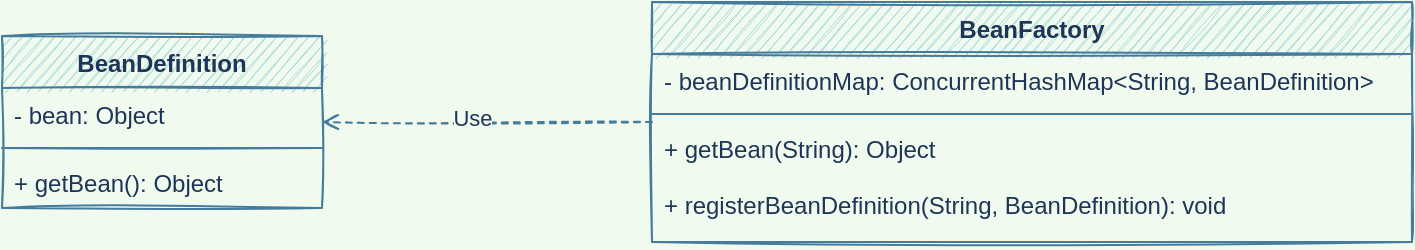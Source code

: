 <mxfile version="20.2.3" type="device"><diagram id="C5RBs43oDa-KdzZeNtuy" name="Page-1"><mxGraphModel dx="1550" dy="937" grid="1" gridSize="10" guides="1" tooltips="1" connect="1" arrows="1" fold="1" page="1" pageScale="1" pageWidth="827" pageHeight="1169" background="#F1FAEE" math="0" shadow="0"><root><mxCell id="WIyWlLk6GJQsqaUBKTNV-0"/><mxCell id="WIyWlLk6GJQsqaUBKTNV-1" parent="WIyWlLk6GJQsqaUBKTNV-0"/><mxCell id="70Hz17dm98gfEJnAwEl7-1" value="BeanDefinition" style="swimlane;fontStyle=1;align=center;verticalAlign=top;childLayout=stackLayout;horizontal=1;startSize=26;horizontalStack=0;resizeParent=1;resizeParentMax=0;resizeLast=0;collapsible=1;marginBottom=0;rounded=0;sketch=1;fillColor=#A8DADC;strokeColor=#457B9D;fontColor=#1D3557;" vertex="1" parent="WIyWlLk6GJQsqaUBKTNV-1"><mxGeometry x="50" y="647" width="160" height="86" as="geometry"/></mxCell><mxCell id="70Hz17dm98gfEJnAwEl7-2" value="- bean: Object&#10;" style="text;strokeColor=none;fillColor=none;align=left;verticalAlign=top;spacingLeft=4;spacingRight=4;overflow=hidden;rotatable=0;points=[[0,0.5],[1,0.5]];portConstraint=eastwest;rounded=0;sketch=1;fontColor=#1D3557;" vertex="1" parent="70Hz17dm98gfEJnAwEl7-1"><mxGeometry y="26" width="160" height="26" as="geometry"/></mxCell><mxCell id="70Hz17dm98gfEJnAwEl7-3" value="" style="line;strokeWidth=1;fillColor=none;align=left;verticalAlign=middle;spacingTop=-1;spacingLeft=3;spacingRight=3;rotatable=0;labelPosition=right;points=[];portConstraint=eastwest;rounded=0;sketch=1;labelBackgroundColor=#F1FAEE;strokeColor=#457B9D;fontColor=#1D3557;" vertex="1" parent="70Hz17dm98gfEJnAwEl7-1"><mxGeometry y="52" width="160" height="8" as="geometry"/></mxCell><mxCell id="70Hz17dm98gfEJnAwEl7-4" value="+ getBean(): Object" style="text;strokeColor=none;fillColor=none;align=left;verticalAlign=top;spacingLeft=4;spacingRight=4;overflow=hidden;rotatable=0;points=[[0,0.5],[1,0.5]];portConstraint=eastwest;rounded=0;sketch=1;fontColor=#1D3557;" vertex="1" parent="70Hz17dm98gfEJnAwEl7-1"><mxGeometry y="60" width="160" height="26" as="geometry"/></mxCell><mxCell id="70Hz17dm98gfEJnAwEl7-11" style="edgeStyle=orthogonalEdgeStyle;rounded=0;orthogonalLoop=1;jettySize=auto;html=1;dashed=1;endArrow=open;endFill=0;sketch=1;labelBackgroundColor=#F1FAEE;strokeColor=#457B9D;fontColor=#1D3557;" edge="1" parent="WIyWlLk6GJQsqaUBKTNV-1" source="70Hz17dm98gfEJnAwEl7-5" target="70Hz17dm98gfEJnAwEl7-1"><mxGeometry relative="1" as="geometry"/></mxCell><mxCell id="70Hz17dm98gfEJnAwEl7-12" value="Use" style="edgeLabel;html=1;align=center;verticalAlign=middle;resizable=0;points=[];rounded=0;sketch=1;labelBackgroundColor=#F1FAEE;fontColor=#1D3557;" vertex="1" connectable="0" parent="70Hz17dm98gfEJnAwEl7-11"><mxGeometry x="0.36" y="-2" relative="1" as="geometry"><mxPoint x="22" as="offset"/></mxGeometry></mxCell><mxCell id="70Hz17dm98gfEJnAwEl7-5" value="BeanFactory" style="swimlane;fontStyle=1;align=center;verticalAlign=top;childLayout=stackLayout;horizontal=1;startSize=26;horizontalStack=0;resizeParent=1;resizeParentMax=0;resizeLast=0;collapsible=1;marginBottom=0;rounded=0;sketch=1;fillColor=#A8DADC;strokeColor=#457B9D;fontColor=#1D3557;" vertex="1" parent="WIyWlLk6GJQsqaUBKTNV-1"><mxGeometry x="375" y="630" width="380" height="120" as="geometry"/></mxCell><mxCell id="70Hz17dm98gfEJnAwEl7-6" value="- beanDefinitionMap: ConcurrentHashMap&lt;String, BeanDefinition&gt;&#10;" style="text;strokeColor=none;fillColor=none;align=left;verticalAlign=top;spacingLeft=4;spacingRight=4;overflow=hidden;rotatable=0;points=[[0,0.5],[1,0.5]];portConstraint=eastwest;rounded=0;sketch=1;fontColor=#1D3557;" vertex="1" parent="70Hz17dm98gfEJnAwEl7-5"><mxGeometry y="26" width="380" height="26" as="geometry"/></mxCell><mxCell id="70Hz17dm98gfEJnAwEl7-7" value="" style="line;strokeWidth=1;fillColor=none;align=left;verticalAlign=middle;spacingTop=-1;spacingLeft=3;spacingRight=3;rotatable=0;labelPosition=right;points=[];portConstraint=eastwest;rounded=0;sketch=1;labelBackgroundColor=#F1FAEE;strokeColor=#457B9D;fontColor=#1D3557;" vertex="1" parent="70Hz17dm98gfEJnAwEl7-5"><mxGeometry y="52" width="380" height="8" as="geometry"/></mxCell><mxCell id="70Hz17dm98gfEJnAwEl7-8" value="+ getBean(String): Object&#10;&#10;+ registerBeanDefinition(String, BeanDefinition): void" style="text;strokeColor=none;fillColor=none;align=left;verticalAlign=top;spacingLeft=4;spacingRight=4;overflow=hidden;rotatable=0;points=[[0,0.5],[1,0.5]];portConstraint=eastwest;rounded=0;sketch=1;fontColor=#1D3557;" vertex="1" parent="70Hz17dm98gfEJnAwEl7-5"><mxGeometry y="60" width="380" height="60" as="geometry"/></mxCell></root></mxGraphModel></diagram></mxfile>